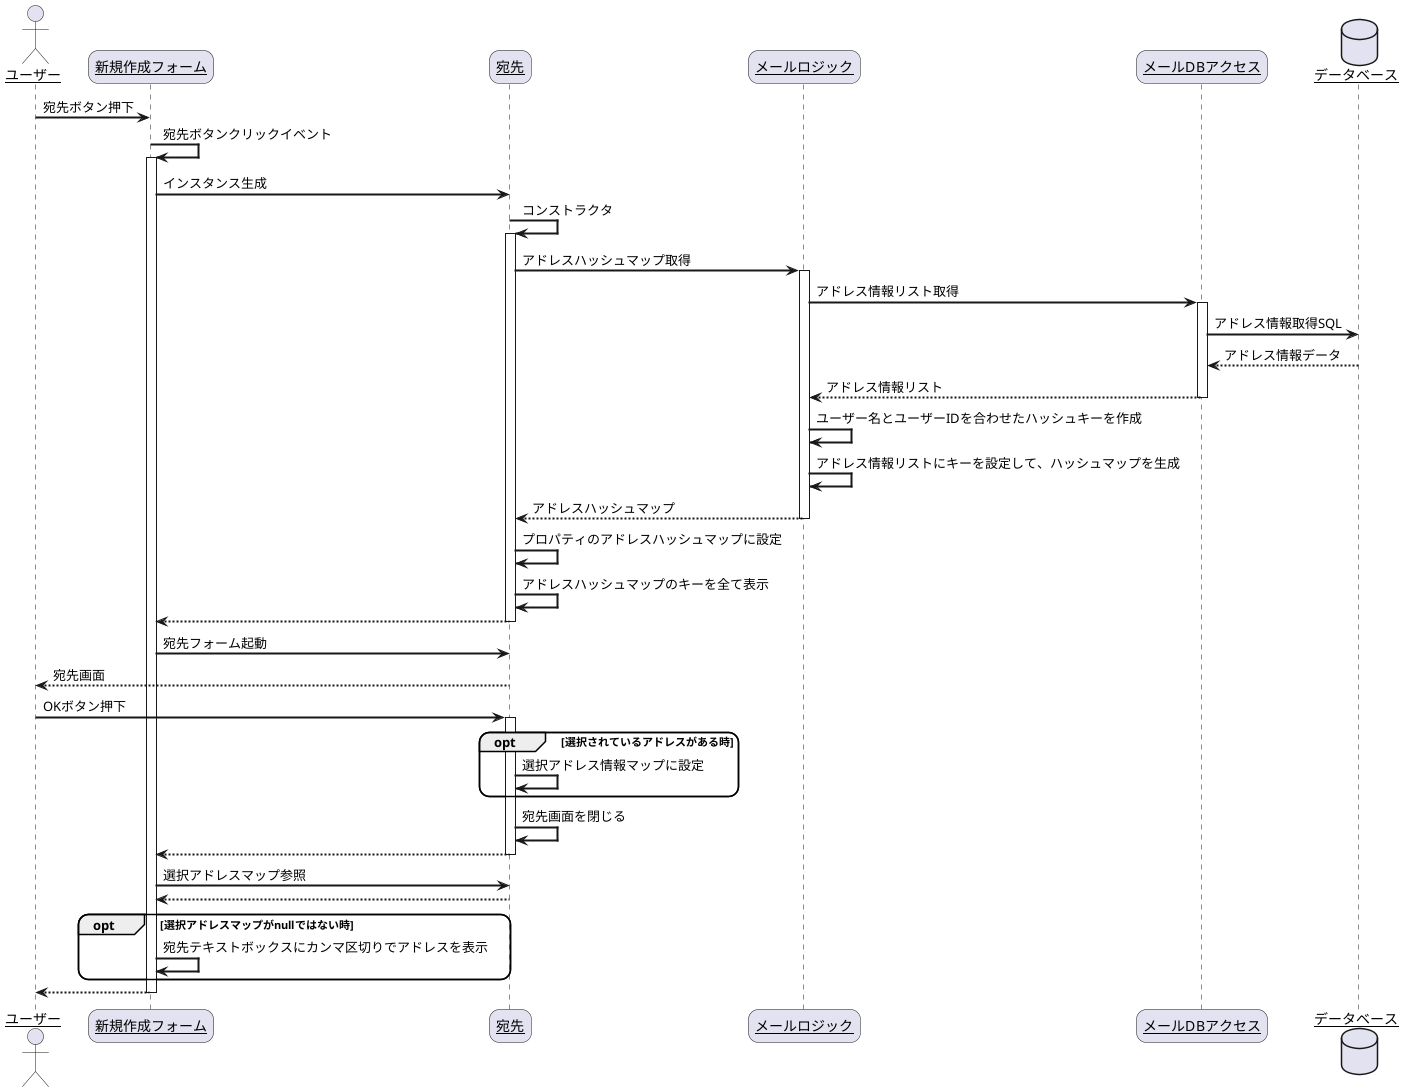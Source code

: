 @startuml
skinparam sequenceArrowThickness 2
skinparam roundcorner 20
skinparam maxmessagesize 60
skinparam sequenceParticipant underline

actor "ユーザー" as user
participant "新規作成フォーム" as mail_create_form
participant "宛先" as adress_form
participant "メールロジック" as mail_logic
participant "メールDBアクセス" as mail_data_acces
database "データベース" as db

user -> mail_create_form: 宛先ボタン押下
mail_create_form -> mail_create_form: 宛先ボタンクリックイベント
activate mail_create_form
mail_create_form -> adress_form: インスタンス生成
adress_form -> adress_form: コンストラクタ
activate adress_form
adress_form -> mail_logic: アドレスハッシュマップ取得
activate mail_logic
mail_logic -> mail_data_acces: アドレス情報リスト取得
activate mail_data_acces
mail_data_acces -> db: アドレス情報取得SQL
db --> mail_data_acces: アドレス情報データ
mail_data_acces --> mail_logic: アドレス情報リスト
deactivate mail_data_acces
mail_logic -> mail_logic: ユーザー名とユーザーIDを合わせたハッシュキーを作成
mail_logic -> mail_logic: アドレス情報リストにキーを設定して、ハッシュマップを生成
mail_logic --> adress_form: アドレスハッシュマップ
deactivate mail_logic
adress_form -> adress_form: プロパティのアドレスハッシュマップに設定
adress_form -> adress_form: アドレスハッシュマップのキーを全て表示
adress_form --> mail_create_form: 
deactivate adress_form
mail_create_form -> adress_form: 宛先フォーム起動
adress_form --> user: 宛先画面 

user -> adress_form: OKボタン押下
activate adress_form
opt 選択されているアドレスがある時
    adress_form -> adress_form: 選択アドレス情報マップに設定
end
adress_form -> adress_form: 宛先画面を閉じる
adress_form --> mail_create_form: 
deactivate adress_form
mail_create_form -> adress_form: 選択アドレスマップ参照
adress_form --> mail_create_form: 
opt 選択アドレスマップがnullではない時
    mail_create_form -> mail_create_form: 宛先テキストボックスにカンマ区切りでアドレスを表示
end
mail_create_form --> user: 
deactivate mail_create_form

@enduml